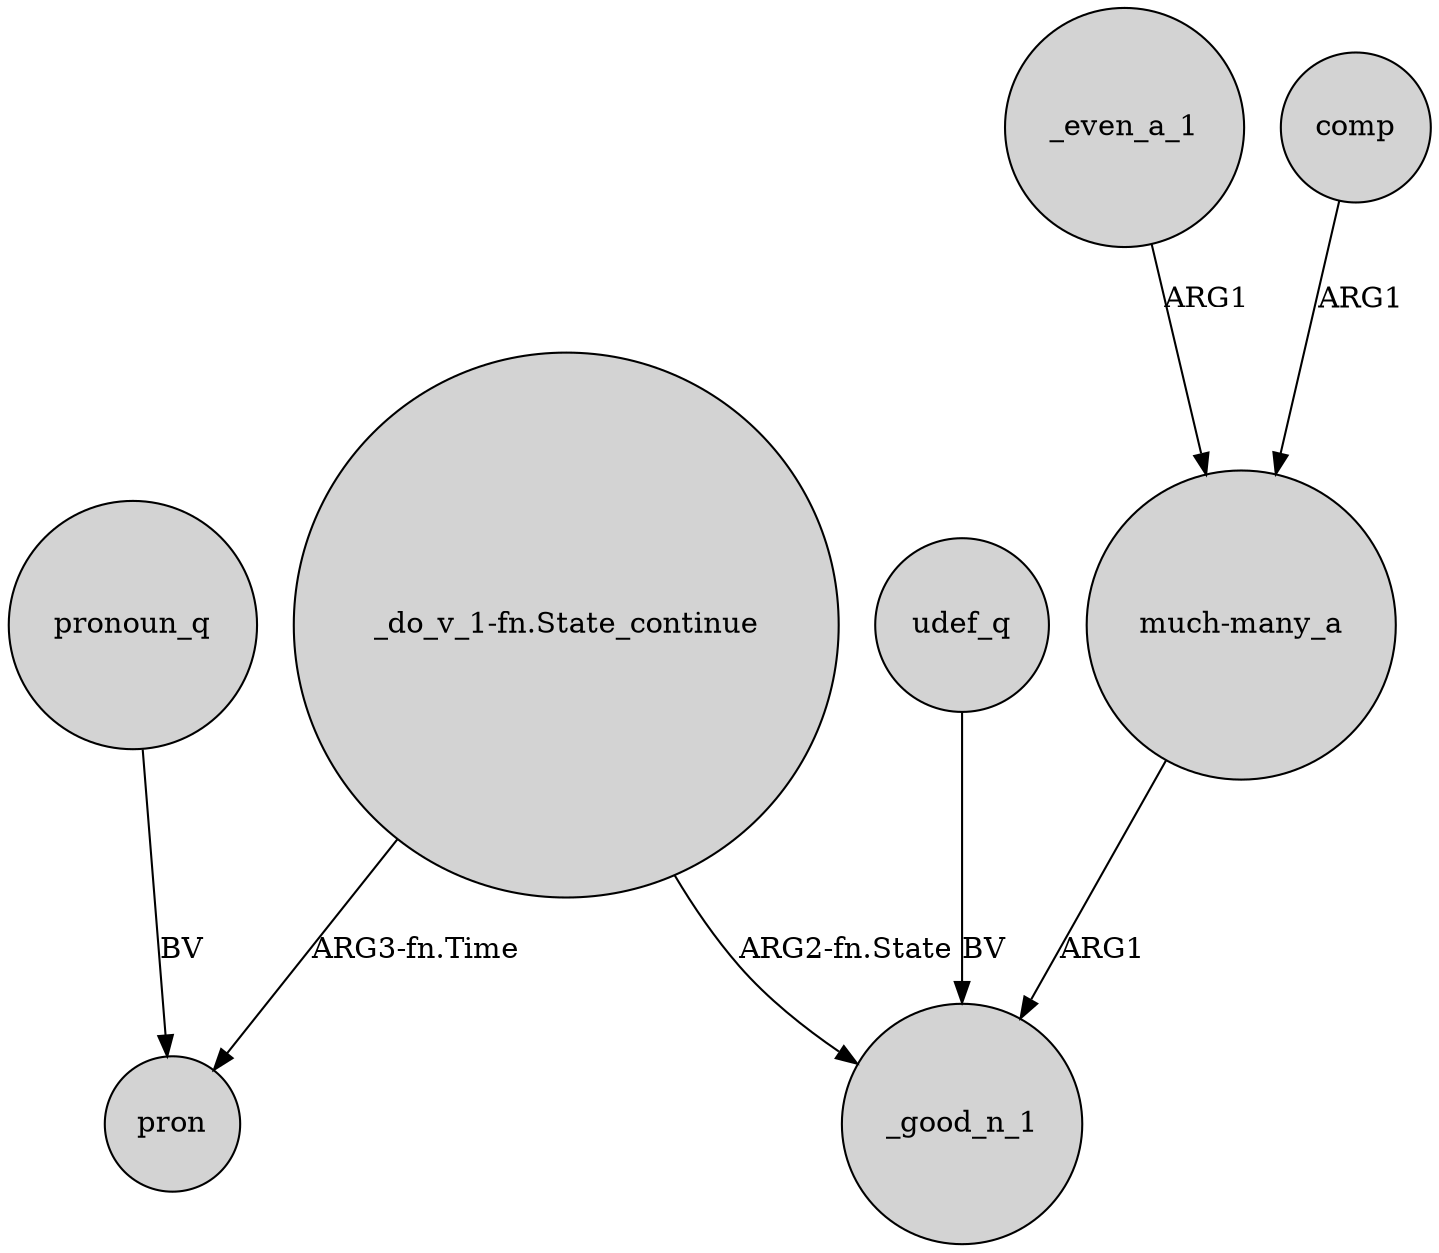 digraph {
	node [shape=circle style=filled]
	"_do_v_1-fn.State_continue" -> pron [label="ARG3-fn.Time"]
	_even_a_1 -> "much-many_a" [label=ARG1]
	udef_q -> _good_n_1 [label=BV]
	"_do_v_1-fn.State_continue" -> _good_n_1 [label="ARG2-fn.State"]
	pronoun_q -> pron [label=BV]
	"much-many_a" -> _good_n_1 [label=ARG1]
	comp -> "much-many_a" [label=ARG1]
}
